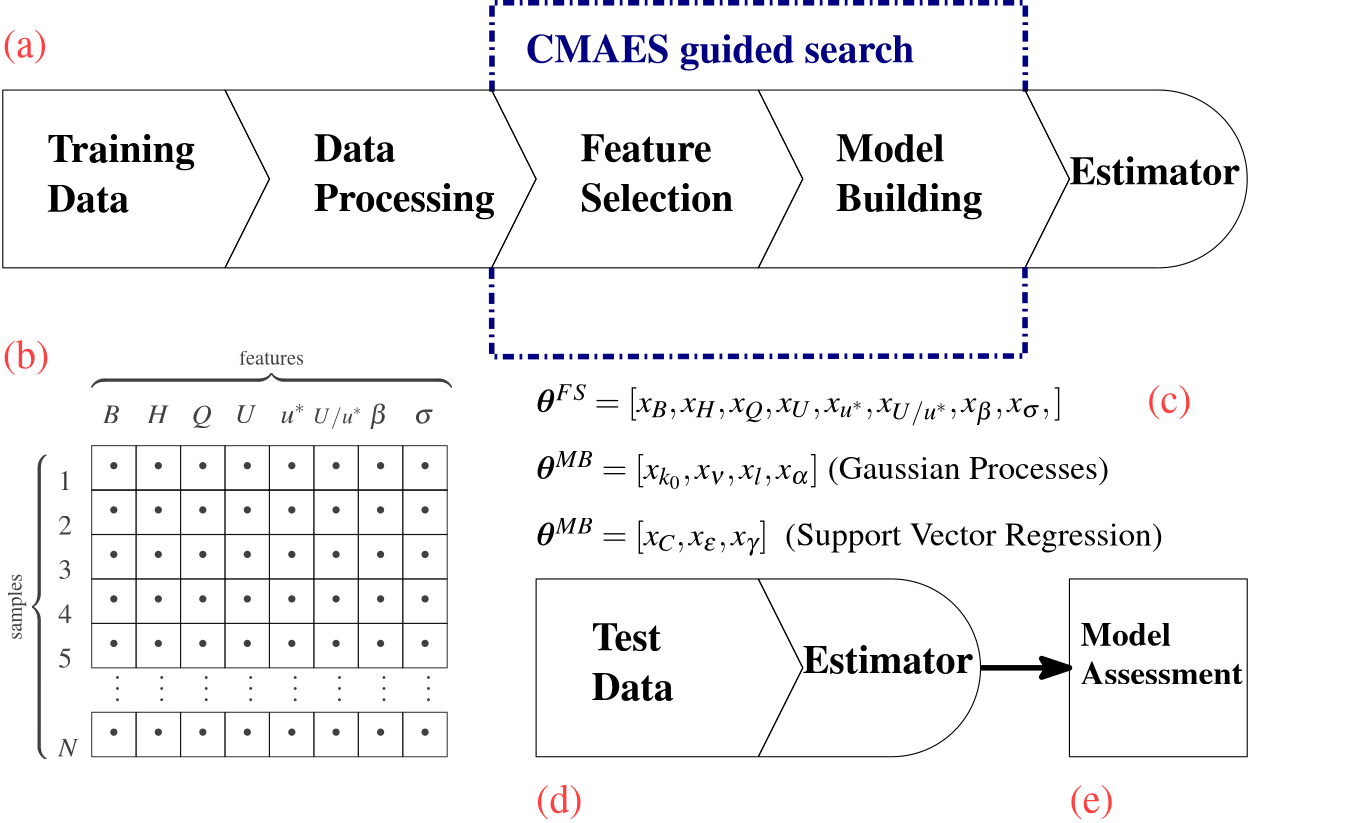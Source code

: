 <?xml version="1.0"?>
<!DOCTYPE ipe SYSTEM "ipe.dtd">
<ipe version="70206" creator="Ipe 7.2.7">
<info created="D:20200417224646" modified="D:20200711222552"/>
<preamble>\usepackage{times}
\usepackage{bm}
\usepackage{amsmath,mathptmx,amssymb}

\newcommand{\x}{\mathbf{x}}
</preamble>
<ipestyle name="basic">
<symbol name="arrow/arc(spx)">
<path stroke="sym-stroke" fill="sym-stroke" pen="sym-pen">
0 0 m
-1 0.333 l
-1 -0.333 l
h
</path>
</symbol>
<symbol name="arrow/farc(spx)">
<path stroke="sym-stroke" fill="white" pen="sym-pen">
0 0 m
-1 0.333 l
-1 -0.333 l
h
</path>
</symbol>
<symbol name="arrow/ptarc(spx)">
<path stroke="sym-stroke" fill="sym-stroke" pen="sym-pen">
0 0 m
-1 0.333 l
-0.8 0 l
-1 -0.333 l
h
</path>
</symbol>
<symbol name="arrow/fptarc(spx)">
<path stroke="sym-stroke" fill="white" pen="sym-pen">
0 0 m
-1 0.333 l
-0.8 0 l
-1 -0.333 l
h
</path>
</symbol>
<symbol name="mark/circle(sx)" transformations="translations">
<path fill="sym-stroke">
0.6 0 0 0.6 0 0 e
0.4 0 0 0.4 0 0 e
</path>
</symbol>
<symbol name="mark/disk(sx)" transformations="translations">
<path fill="sym-stroke">
0.6 0 0 0.6 0 0 e
</path>
</symbol>
<symbol name="mark/fdisk(sfx)" transformations="translations">
<group>
<path fill="sym-fill">
0.5 0 0 0.5 0 0 e
</path>
<path fill="sym-stroke" fillrule="eofill">
0.6 0 0 0.6 0 0 e
0.4 0 0 0.4 0 0 e
</path>
</group>
</symbol>
<symbol name="mark/box(sx)" transformations="translations">
<path fill="sym-stroke" fillrule="eofill">
-0.6 -0.6 m
0.6 -0.6 l
0.6 0.6 l
-0.6 0.6 l
h
-0.4 -0.4 m
0.4 -0.4 l
0.4 0.4 l
-0.4 0.4 l
h
</path>
</symbol>
<symbol name="mark/square(sx)" transformations="translations">
<path fill="sym-stroke">
-0.6 -0.6 m
0.6 -0.6 l
0.6 0.6 l
-0.6 0.6 l
h
</path>
</symbol>
<symbol name="mark/fsquare(sfx)" transformations="translations">
<group>
<path fill="sym-fill">
-0.5 -0.5 m
0.5 -0.5 l
0.5 0.5 l
-0.5 0.5 l
h
</path>
<path fill="sym-stroke" fillrule="eofill">
-0.6 -0.6 m
0.6 -0.6 l
0.6 0.6 l
-0.6 0.6 l
h
-0.4 -0.4 m
0.4 -0.4 l
0.4 0.4 l
-0.4 0.4 l
h
</path>
</group>
</symbol>
<symbol name="mark/cross(sx)" transformations="translations">
<group>
<path fill="sym-stroke">
-0.43 -0.57 m
0.57 0.43 l
0.43 0.57 l
-0.57 -0.43 l
h
</path>
<path fill="sym-stroke">
-0.43 0.57 m
0.57 -0.43 l
0.43 -0.57 l
-0.57 0.43 l
h
</path>
</group>
</symbol>
<symbol name="arrow/fnormal(spx)">
<path stroke="sym-stroke" fill="white" pen="sym-pen">
0 0 m
-1 0.333 l
-1 -0.333 l
h
</path>
</symbol>
<symbol name="arrow/pointed(spx)">
<path stroke="sym-stroke" fill="sym-stroke" pen="sym-pen">
0 0 m
-1 0.333 l
-0.8 0 l
-1 -0.333 l
h
</path>
</symbol>
<symbol name="arrow/fpointed(spx)">
<path stroke="sym-stroke" fill="white" pen="sym-pen">
0 0 m
-1 0.333 l
-0.8 0 l
-1 -0.333 l
h
</path>
</symbol>
<symbol name="arrow/linear(spx)">
<path stroke="sym-stroke" pen="sym-pen">
-1 0.333 m
0 0 l
-1 -0.333 l
</path>
</symbol>
<symbol name="arrow/fdouble(spx)">
<path stroke="sym-stroke" fill="white" pen="sym-pen">
0 0 m
-1 0.333 l
-1 -0.333 l
h
-1 0 m
-2 0.333 l
-2 -0.333 l
h
</path>
</symbol>
<symbol name="arrow/double(spx)">
<path stroke="sym-stroke" fill="sym-stroke" pen="sym-pen">
0 0 m
-1 0.333 l
-1 -0.333 l
h
-1 0 m
-2 0.333 l
-2 -0.333 l
h
</path>
</symbol>
<pen name="heavier" value="0.8"/>
<pen name="fat" value="1.2"/>
<pen name="ultrafat" value="2"/>
<symbolsize name="large" value="5"/>
<symbolsize name="small" value="2"/>
<symbolsize name="tiny" value="1.1"/>
<arrowsize name="large" value="10"/>
<arrowsize name="small" value="5"/>
<arrowsize name="tiny" value="3"/>
<color name="red" value="1 0 0"/>
<color name="green" value="0 1 0"/>
<color name="blue" value="0 0 1"/>
<color name="yellow" value="1 1 0"/>
<color name="orange" value="1 0.647 0"/>
<color name="gold" value="1 0.843 0"/>
<color name="purple" value="0.627 0.125 0.941"/>
<color name="gray" value="0.745"/>
<color name="brown" value="0.647 0.165 0.165"/>
<color name="navy" value="0 0 0.502"/>
<color name="pink" value="1 0.753 0.796"/>
<color name="seagreen" value="0.18 0.545 0.341"/>
<color name="turquoise" value="0.251 0.878 0.816"/>
<color name="violet" value="0.933 0.51 0.933"/>
<color name="darkblue" value="0 0 0.545"/>
<color name="darkcyan" value="0 0.545 0.545"/>
<color name="darkgray" value="0.663"/>
<color name="darkgreen" value="0 0.392 0"/>
<color name="darkmagenta" value="0.545 0 0.545"/>
<color name="darkorange" value="1 0.549 0"/>
<color name="darkred" value="0.545 0 0"/>
<color name="lightblue" value="0.678 0.847 0.902"/>
<color name="lightcyan" value="0.878 1 1"/>
<color name="lightgray" value="0.827"/>
<color name="lightgreen" value="0.565 0.933 0.565"/>
<color name="lightyellow" value="1 1 0.878"/>
<dashstyle name="dashed" value="[4] 0"/>
<dashstyle name="dotted" value="[1 3] 0"/>
<dashstyle name="dash dotted" value="[4 2 1 2] 0"/>
<dashstyle name="dash dot dotted" value="[4 2 1 2 1 2] 0"/>
<textsize name="large" value="\large"/>
<textsize name="small" value="\small"/>
<textsize name="tiny" value="\tiny"/>
<textsize name="Large" value="\Large"/>
<textsize name="LARGE" value="\LARGE"/>
<textsize name="huge" value="\huge"/>
<textsize name="Huge" value="\Huge"/>
<textsize name="footnote" value="\footnotesize"/>
<textstyle name="center" begin="\begin{center}" end="\end{center}"/>
<textstyle name="itemize" begin="\begin{itemize}" end="\end{itemize}"/>
<textstyle name="item" begin="\begin{itemize}\item{}" end="\end{itemize}"/>
<gridsize name="4 pts" value="4"/>
<gridsize name="8 pts (~3 mm)" value="8"/>
<gridsize name="16 pts (~6 mm)" value="16"/>
<gridsize name="32 pts (~12 mm)" value="32"/>
<gridsize name="10 pts (~3.5 mm)" value="10"/>
<gridsize name="20 pts (~7 mm)" value="20"/>
<gridsize name="14 pts (~5 mm)" value="14"/>
<gridsize name="28 pts (~10 mm)" value="28"/>
<gridsize name="56 pts (~20 mm)" value="56"/>
<anglesize name="90 deg" value="90"/>
<anglesize name="60 deg" value="60"/>
<anglesize name="45 deg" value="45"/>
<anglesize name="30 deg" value="30"/>
<anglesize name="22.5 deg" value="22.5"/>
<opacity name="10%" value="0.1"/>
<opacity name="30%" value="0.3"/>
<opacity name="50%" value="0.5"/>
<opacity name="75%" value="0.75"/>
<tiling name="falling" angle="-60" step="4" width="1"/>
<tiling name="rising" angle="30" step="4" width="1"/>
</ipestyle>
<page>
<layer name="alpha"/>
<view layers="alpha" active="alpha"/>
<text layer="alpha" matrix="1 0 0 1 -112 0" transformations="translations" pos="160 720" stroke="black" type="label" width="0" height="0" depth="0" valign="baseline" size="LARGE"></text>
<text matrix="1 0 0 1 -32 0" transformations="translations" pos="144 720" stroke="black" type="label" width="0" height="0" depth="0" valign="baseline" size="Huge"></text>
<text matrix="1 0 0 1 16 96" transformations="translations" pos="224 624" stroke="black" type="minipage" width="96" height="16.406" depth="11.44" valign="top" size="Large">\bf
Feature

Selection</text>
<text matrix="1 0 0 1 108 96" transformations="translations" pos="224 624" stroke="black" type="minipage" width="96" height="17.73" depth="12.77" valign="top" size="Large">\bf
Model

Building</text>
<text matrix="1 0 0 1 192 88" transformations="translations" pos="224 624" stroke="black" type="minipage" width="96" height="7.535" depth="2.55" valign="top" size="Large">\bf
Estimator</text>
<text matrix="1 0 0 1 -176 96" transformations="translations" pos="224 624" stroke="black" type="minipage" width="96" height="16.488" depth="11.53" valign="top" size="Large">{\bf
Training

Data
}</text>
<text matrix="1 0 0 1 20 -80" transformations="translations" pos="224 624" stroke="black" type="minipage" width="96" height="16.371" depth="11.41" valign="top" size="Large">\bf
Test

Data</text>
<text matrix="1 0 0 1 196 -80" transformations="translations" pos="224 624" stroke="black" type="minipage" width="96" height="13.565" depth="8.59" valign="top" size="large">\bf
Model

Assessment</text>
<text matrix="1 0 0 1 -80 96" transformations="translations" pos="224 624" stroke="black" type="minipage" width="96" height="17.73" depth="12.77" valign="top" size="Large">\bf
Data

Processing</text>
<path matrix="1 0 0 1 48 0" stroke="black" opacity="75%">
16 608 m
16 592 l
32 592 l
32 608 l
h
</path>
<path matrix="1 0 0 1 48 0" stroke="black" opacity="75%">
16 592 m
16 592 l
32 592 l
32 592 l
h
</path>
<path matrix="1 0 0 1 48 -16" stroke="black" opacity="75%">
16 608 m
16 592 l
32 592 l
32 608 l
h
</path>
<path matrix="1 0 0 1 48 -32" stroke="black" opacity="75%">
16 608 m
16 592 l
32 592 l
32 608 l
h
</path>
<path matrix="1 0 0 1 48 -48" stroke="black" opacity="75%">
16 608 m
16 592 l
32 592 l
32 608 l
h
</path>
<path matrix="1 0 0 1 48 -64" stroke="black" opacity="75%">
16 608 m
16 592 l
32 592 l
32 608 l
h
</path>
<path matrix="1 0 0 1 48 -96" stroke="black" opacity="75%">
16 608 m
16 592 l
32 592 l
32 608 l
h
</path>
<text matrix="1 0 0 1 24 -28" transformations="translations" pos="48 544" stroke="black" type="label" width="2.491" height="14.958" depth="0.11" valign="baseline" style="math" opacity="75%">\vdots</text>
<path matrix="1 0 0 1 64 0" stroke="black" opacity="75%">
16 608 m
16 592 l
32 592 l
32 608 l
h
</path>
<path matrix="1 0 0 1 64 0" stroke="black" opacity="75%">
16 592 m
16 592 l
32 592 l
32 592 l
h
</path>
<path matrix="1 0 0 1 64 -16" stroke="black" opacity="75%">
16 608 m
16 592 l
32 592 l
32 608 l
h
</path>
<path matrix="1 0 0 1 64 -32" stroke="black" opacity="75%">
16 608 m
16 592 l
32 592 l
32 608 l
h
</path>
<path matrix="1 0 0 1 64 -48" stroke="black" opacity="75%">
16 608 m
16 592 l
32 592 l
32 608 l
h
</path>
<path matrix="1 0 0 1 64 -64" stroke="black" opacity="75%">
16 608 m
16 592 l
32 592 l
32 608 l
h
</path>
<path matrix="1 0 0 1 64 -96" stroke="black" opacity="75%">
16 608 m
16 592 l
32 592 l
32 608 l
h
</path>
<text matrix="1 0 0 1 40 -28" transformations="translations" pos="48 544" stroke="black" type="label" width="2.491" height="14.958" depth="0.11" valign="baseline" style="math" opacity="75%">\vdots</text>
<path matrix="1 0 0 1 80 0" stroke="black" opacity="75%">
16 608 m
16 592 l
32 592 l
32 608 l
h
</path>
<path matrix="1 0 0 1 80 0" stroke="black" opacity="75%">
16 592 m
16 592 l
32 592 l
32 592 l
h
</path>
<path matrix="1 0 0 1 80 -16" stroke="black" opacity="75%">
16 608 m
16 592 l
32 592 l
32 608 l
h
</path>
<path matrix="1 0 0 1 80 -32" stroke="black" opacity="75%">
16 608 m
16 592 l
32 592 l
32 608 l
h
</path>
<path matrix="1 0 0 1 80 -48" stroke="black" opacity="75%">
16 608 m
16 592 l
32 592 l
32 608 l
h
</path>
<path matrix="1 0 0 1 80 -64" stroke="black" opacity="75%">
16 608 m
16 592 l
32 592 l
32 608 l
h
</path>
<path matrix="1 0 0 1 80 -96" stroke="black" opacity="75%">
16 608 m
16 592 l
32 592 l
32 608 l
h
</path>
<text matrix="1 0 0 1 56 -28" transformations="translations" pos="48 544" stroke="black" type="label" width="2.491" height="14.958" depth="0.11" valign="baseline" style="math" opacity="75%">\vdots</text>
<path matrix="1 0 0 1 96 0" stroke="black" opacity="75%">
16 608 m
16 592 l
32 592 l
32 608 l
h
</path>
<path matrix="1 0 0 1 96 0" stroke="black" opacity="75%">
16 592 m
16 592 l
32 592 l
32 592 l
h
</path>
<path matrix="1 0 0 1 96 -16" stroke="black" opacity="75%">
16 608 m
16 592 l
32 592 l
32 608 l
h
</path>
<path matrix="1 0 0 1 96 -32" stroke="black" opacity="75%">
16 608 m
16 592 l
32 592 l
32 608 l
h
</path>
<path matrix="1 0 0 1 96 -48" stroke="black" opacity="75%">
16 608 m
16 592 l
32 592 l
32 608 l
h
</path>
<path matrix="1 0 0 1 96 -64" stroke="black" opacity="75%">
16 608 m
16 592 l
32 592 l
32 608 l
h
</path>
<path matrix="1 0 0 1 96 -96" stroke="black" opacity="75%">
16 608 m
16 592 l
32 592 l
32 608 l
h
</path>
<text matrix="1 0 0 1 72 -28" transformations="translations" pos="48 544" stroke="black" type="label" width="2.491" height="14.958" depth="0.11" valign="baseline" style="math" opacity="75%">\vdots</text>
<path matrix="1 0 0 1 112 0" stroke="black" opacity="75%">
16 608 m
16 592 l
32 592 l
32 608 l
h
</path>
<path matrix="1 0 0 1 112 0" stroke="black" opacity="75%">
16 592 m
16 592 l
32 592 l
32 592 l
h
</path>
<path matrix="1 0 0 1 112 -16" stroke="black" opacity="75%">
16 608 m
16 592 l
32 592 l
32 608 l
h
</path>
<path matrix="1 0 0 1 112 -32" stroke="black" opacity="75%">
16 608 m
16 592 l
32 592 l
32 608 l
h
</path>
<path matrix="1 0 0 1 112 -48" stroke="black" opacity="75%">
16 608 m
16 592 l
32 592 l
32 608 l
h
</path>
<path matrix="1 0 0 1 112 -64" stroke="black" opacity="75%">
16 608 m
16 592 l
32 592 l
32 608 l
h
</path>
<path matrix="1 0 0 1 112 -96" stroke="black" opacity="75%">
16 608 m
16 592 l
32 592 l
32 608 l
h
</path>
<text matrix="1 0 0 1 88 -28" transformations="translations" pos="48 544" stroke="black" type="label" width="2.491" height="14.958" depth="0.11" valign="baseline" style="math" opacity="75%">\vdots</text>
<path matrix="1 0 0 1 128 0" stroke="black" opacity="75%">
16 608 m
16 592 l
32 592 l
32 608 l
h
</path>
<path matrix="1 0 0 1 128 0" stroke="black" opacity="75%">
16 592 m
16 592 l
32 592 l
32 592 l
h
</path>
<path matrix="1 0 0 1 128 -16" stroke="black" opacity="75%">
16 608 m
16 592 l
32 592 l
32 608 l
h
</path>
<path matrix="1 0 0 1 128 -32" stroke="black" opacity="75%">
16 608 m
16 592 l
32 592 l
32 608 l
h
</path>
<path matrix="1 0 0 1 128 -48" stroke="black" opacity="75%">
16 608 m
16 592 l
32 592 l
32 608 l
h
</path>
<path matrix="1 0 0 1 128 -64" stroke="black" opacity="75%">
16 608 m
16 592 l
32 592 l
32 608 l
h
</path>
<path matrix="1 0 0 1 128 -96" stroke="black" opacity="75%">
16 608 m
16 592 l
32 592 l
32 608 l
h
</path>
<text matrix="1 0 0 1 104 -28" transformations="translations" pos="48 544" stroke="black" type="label" width="2.491" height="14.958" depth="0.11" valign="baseline" style="math" opacity="75%">\vdots</text>
<path matrix="1 0 0 1 144 0" stroke="black" opacity="75%">
16 608 m
16 592 l
32 592 l
32 608 l
h
</path>
<path matrix="1 0 0 1 144 0" stroke="black" opacity="75%">
16 592 m
16 592 l
32 592 l
32 592 l
h
</path>
<path matrix="1 0 0 1 144 -16" stroke="black" opacity="75%">
16 608 m
16 592 l
32 592 l
32 608 l
h
</path>
<path matrix="1 0 0 1 144 -32" stroke="black" opacity="75%">
16 608 m
16 592 l
32 592 l
32 608 l
h
</path>
<path matrix="1 0 0 1 144 -48" stroke="black" opacity="75%">
16 608 m
16 592 l
32 592 l
32 608 l
h
</path>
<path matrix="1 0 0 1 144 -64" stroke="black" opacity="75%">
16 608 m
16 592 l
32 592 l
32 608 l
h
</path>
<path matrix="1 0 0 1 144 -96" stroke="black" opacity="75%">
16 608 m
16 592 l
32 592 l
32 608 l
h
</path>
<text matrix="1 0 0 1 120 -28" transformations="translations" pos="48 544" stroke="black" type="label" width="2.491" height="14.958" depth="0.11" valign="baseline" style="math" opacity="75%">\vdots</text>
<path matrix="1 0 0 1 160 0" stroke="black" opacity="75%">
16 608 m
16 592 l
32 592 l
32 608 l
h
</path>
<path matrix="1 0 0 1 160 0" stroke="black" opacity="75%">
16 592 m
16 592 l
32 592 l
32 592 l
h
</path>
<path matrix="1 0 0 1 160 -16" stroke="black" opacity="75%">
16 608 m
16 592 l
32 592 l
32 608 l
h
</path>
<path matrix="1 0 0 1 160 -32" stroke="black" opacity="75%">
16 608 m
16 592 l
32 592 l
32 608 l
h
</path>
<path matrix="1 0 0 1 160 -48" stroke="black" opacity="75%">
16 608 m
16 592 l
32 592 l
32 608 l
h
</path>
<path matrix="1 0 0 1 160 -64" stroke="black" opacity="75%">
16 608 m
16 592 l
32 592 l
32 608 l
h
</path>
<path matrix="1 0 0 1 160 -96" stroke="black" opacity="75%">
16 608 m
16 592 l
32 592 l
32 608 l
h
</path>
<text matrix="1 0 0 1 136 -28" transformations="translations" pos="48 544" stroke="black" type="label" width="2.491" height="14.958" depth="0.11" valign="baseline" style="math" opacity="75%">\vdots</text>
<text matrix="1 0 0 1 -104 0" transformations="translations" pos="156 592" stroke="black" type="label" width="4.981" height="6.794" depth="0" valign="baseline" opacity="75%">1</text>
<text matrix="1 0 0 1 -104 -16" transformations="translations" pos="156 592" stroke="black" type="label" width="4.981" height="6.794" depth="0" valign="baseline" opacity="75%">2</text>
<text matrix="1 0 0 1 -104 -32" transformations="translations" pos="156 592" stroke="black" type="label" width="4.981" height="6.804" depth="0.13" valign="baseline" opacity="75%">3</text>
<text matrix="1 0 0 1 -104 -48" transformations="translations" pos="156 592" stroke="black" type="label" width="4.981" height="6.794" depth="0" valign="baseline" opacity="75%">4</text>
<text matrix="1 0 0 1 -104 -64" transformations="translations" pos="156 592" stroke="black" type="label" width="4.981" height="6.804" depth="0.13" valign="baseline" opacity="75%">5</text>
<text matrix="1 0 0 1 -104 -96" transformations="translations" pos="156 592" stroke="black" type="label" width="7.243" height="6.475" depth="0.16" valign="baseline" style="math" opacity="75%">N</text>
<text matrix="1 0 0 1 -92 -8" transformations="translations" pos="160 624" stroke="black" type="label" width="6.087" height="6.466" depth="0" valign="baseline" style="math" opacity="75%">B</text>
<text matrix="1 0 0 1 -76 -8" transformations="translations" pos="160 624" stroke="black" type="label" width="7.89" height="6.466" depth="0" valign="baseline" style="math" opacity="75%">H</text>
<text matrix="1 0 0 1 -60 -8" transformations="translations" pos="160 624" stroke="black" type="label" width="7.193" height="6.698" depth="1.81" valign="baseline" style="math" opacity="75%">Q</text>
<text matrix="1 0 0 1 -44 -8" transformations="translations" pos="160 624" stroke="black" type="label" width="7.621" height="6.475" depth="0.16" valign="baseline" style="math" opacity="75%">U</text>
<text matrix="1 0 0 1 -16 -8" transformations="translations" pos="160 624" stroke="black" type="label" width="17.554" height="5.936" depth="1.99" valign="baseline" size="footnote" style="math" opacity="75%">U/u^*</text>
<text matrix="1 0 0 1 -28 -8" transformations="translations" pos="160 624" stroke="black" type="label" width="9.166" height="7.047" depth="0.1" valign="baseline" style="math" opacity="75%">u^*</text>
<text matrix="1 0 0 1 4 -8" transformations="translations" pos="160 624" stroke="black" type="label" width="6.695" height="7.424" depth="2.24" valign="baseline" style="math" opacity="75%">\beta</text>
<text matrix="1 0 0 1 20 -8" transformations="translations" pos="160 624" stroke="black" type="label" width="7.083" height="4.921" depth="0.2" valign="baseline" style="math" opacity="75%">\sigma</text>
<path matrix="1 0 0 1 24.1138 -56.5769" stroke="navy" fill="1" dash="dash dotted" pen="ultrafat">
184 792 m
184 824 l
376 824 l
376 792 l
</path>
<text matrix="1 0 0 1 -3.80683 131.896" transformations="translations" pos="224 624" stroke="navy" type="minipage" width="166" height="8.894" depth="3.91" valign="top" size="Large">\bf
CMAES guided search</text>
<path matrix="1 0 0 1 32 16" stroke="black" pen="ultrafat" arrow="pointed/large">
352 512 m
384 512 l
</path>
<text matrix="1 0 0 1 0 -52" transformations="translations" pos="224 672" stroke="black" type="label" width="192.756" height="10.359" depth="4.81" valign="baseline" size="large">$\bm{\theta}^{FS} = [ x_{B}, x_{H}, x_{Q}, x_{U}, x_{u^*}, x_{U/u^*}, x_{\beta}, x_{\sigma}, ]$
</text>
<text matrix="1 0 0 1 -208 -12" transformations="translations" pos="432 608" stroke="black" type="label" width="206.262" height="10.159" depth="3.75" valign="baseline" size="large" style="math">\bm{\theta}^{MB} = [ x_{k_0}, x_{\nu}, x_{l}, x_{\alpha} ] \text{ (Gaussian Processes)}</text>
<text matrix="1 0 0 1 -208 -20" transformations="translations" pos="432 592" stroke="black" type="label" width="225.595" height="10.164" depth="3.81" valign="baseline" size="large">
$\bm{\theta}^{MB} = [ x_{C}, x_{\epsilon}, x_{\gamma}] $ \text{ (Support Vector Regression)}</text>
<path stroke="black">
32 736 m
112 736 l
128 704 l
112 672 l
32 672 l
h
</path>
<path stroke="black">
112 736 m
208 736 l
224 704 l
208 672 l
112 672 l
128 704 l
128 704 l
h
</path>
<path matrix="1 0 0 1 96 0" stroke="black">
112 736 m
208 736 l
224 704 l
208 672 l
112 672 l
128 704 l
128 704 l
h
</path>
<path matrix="1 0 0 1 192 0" stroke="black">
112 736 m
208 736 l
224 704 l
208 672 l
112 672 l
128 704 l
128 704 l
h
</path>
<path matrix="1 0 0 1 192 -176" stroke="black">
32 736 m
112 736 l
128 704 l
112 672 l
32 672 l
h
</path>
<path matrix="1 0 0 1 -16 0" stroke="black">
464 736 m
32 0 0 -32 464 704 464 672 a
</path>
<path stroke="black">
448 736 m
400 736 l
416 704 l
400 672 l
448 672 l
</path>
<text matrix="1 0 0 1 96 -88" transformations="translations" pos="224 624" stroke="black" type="minipage" width="96" height="7.535" depth="2.55" valign="top" size="Large">\bf
Estimator</text>
<path matrix="1 0 0 1 -112 -176" stroke="black">
464 736 m
32 0 0 -32 464 704 464 672 a
</path>
<path matrix="1 0 0 1 -96 -176" stroke="black">
448 736 m
400 736 l
416 704 l
400 672 l
448 672 l
</path>
<path matrix="1 0 0 1 32 16" stroke="black">
384 544 m
384 480 l
448 480 l
448 544 l
h
</path>
<path matrix="-0.999999 -0.00129723 0.00129723 -0.999999 582.957 1464.5" stroke="navy" dash="dash dotted" pen="ultrafat">
184 792 m
184 824 l
376 824 l
376 792 l
</path>
<text matrix="1 0 0 1 -44 176" transformations="translations" pos="108 452" stroke="black" type="label" width="129.514" height="15.18" depth="0" valign="baseline" opacity="75%">$\overbrace{\qquad\qquad\qquad\qquad\qquad\qquad\quad}^{\text{features}}$</text>
<text matrix="0.00026022 1 -1 0.00026022 500.652 387.067" transformations="rigid" pos="108 452" stroke="black" type="label" width="109.589" height="15.889" depth="0" valign="baseline" style="math" opacity="75%">\overbrace{\qquad\qquad\qquad\qquad\qquad\quad}^{\text{samples}}</text>
<text transformations="translations" pos="72 600" stroke="black" type="label" width="6.866" height="10.832" depth="0" halign="center" valign="center" size="Huge" opacity="75%">$\cdot$</text>
<text matrix="1 0 0 1 0 -16" transformations="translations" pos="72 600" stroke="black" type="label" width="6.866" height="10.832" depth="0" halign="center" valign="center" size="Huge" style="math" opacity="75%">\cdot</text>
<text matrix="1 0 0 1 0 -32" transformations="translations" pos="72 600" stroke="black" type="label" width="6.866" height="10.832" depth="0" halign="center" valign="center" size="Huge" style="math" opacity="75%">\cdot</text>
<text matrix="1 0 0 1 0 -48" transformations="translations" pos="72 600" stroke="black" type="label" width="6.866" height="10.832" depth="0" halign="center" valign="center" size="Huge" style="math" opacity="75%">\cdot</text>
<text matrix="1 0 0 1 0 -64" transformations="translations" pos="72 600" stroke="black" type="label" width="6.866" height="10.832" depth="0" halign="center" valign="center" size="Huge" style="math" opacity="75%">\cdot</text>
<text matrix="1 0 0 1 0 -96" transformations="translations" pos="72 600" stroke="black" type="label" width="6.866" height="10.832" depth="0" halign="center" valign="center" size="Huge" style="math" opacity="75%">\cdot</text>
<text matrix="1 0 0 1 16 0" transformations="translations" pos="72 600" stroke="black" type="label" width="6.866" height="10.832" depth="0" halign="center" valign="center" size="Huge" style="math" opacity="75%">\cdot</text>
<text matrix="1 0 0 1 16 -16" transformations="translations" pos="72 600" stroke="black" type="label" width="6.866" height="10.832" depth="0" halign="center" valign="center" size="Huge" style="math" opacity="75%">\cdot</text>
<text matrix="1 0 0 1 16 -32" transformations="translations" pos="72 600" stroke="black" type="label" width="6.866" height="10.832" depth="0" halign="center" valign="center" size="Huge" style="math" opacity="75%">\cdot</text>
<text matrix="1 0 0 1 16 -48" transformations="translations" pos="72 600" stroke="black" type="label" width="6.866" height="10.832" depth="0" halign="center" valign="center" size="Huge" style="math" opacity="75%">\cdot</text>
<text matrix="1 0 0 1 16 -64" transformations="translations" pos="72 600" stroke="black" type="label" width="6.866" height="10.832" depth="0" halign="center" valign="center" size="Huge" style="math" opacity="75%">\cdot</text>
<text matrix="1 0 0 1 16 -96" transformations="translations" pos="72 600" stroke="black" type="label" width="6.866" height="10.832" depth="0" halign="center" valign="center" size="Huge" style="math" opacity="75%">\cdot</text>
<text matrix="1 0 0 1 112 0" transformations="translations" pos="72 600" stroke="black" type="label" width="6.866" height="10.832" depth="0" halign="center" valign="center" size="Huge" style="math" opacity="75%">\cdot</text>
<text matrix="1 0 0 1 112 -16" transformations="translations" pos="72 600" stroke="black" type="label" width="6.866" height="10.832" depth="0" halign="center" valign="center" size="Huge" style="math" opacity="75%">\cdot</text>
<text matrix="1 0 0 1 112 -32" transformations="translations" pos="72 600" stroke="black" type="label" width="6.866" height="10.832" depth="0" halign="center" valign="center" size="Huge" style="math" opacity="75%">\cdot</text>
<text matrix="1 0 0 1 112 -48" transformations="translations" pos="72 600" stroke="black" type="label" width="6.866" height="10.832" depth="0" halign="center" valign="center" size="Huge" style="math" opacity="75%">\cdot</text>
<text matrix="1 0 0 1 112 -64" transformations="translations" pos="72 600" stroke="black" type="label" width="6.866" height="10.832" depth="0" halign="center" valign="center" size="Huge" style="math" opacity="75%">\cdot</text>
<text matrix="1 0 0 1 112 -96" transformations="translations" pos="72 600" stroke="black" type="label" width="6.866" height="10.832" depth="0" halign="center" valign="center" size="Huge" style="math" opacity="75%">\cdot</text>
<text matrix="1 0 0 1 96 0" transformations="translations" pos="72 600" stroke="black" type="label" width="6.866" height="10.832" depth="0" halign="center" valign="center" size="Huge" style="math" opacity="75%">\cdot</text>
<text matrix="1 0 0 1 96 -16" transformations="translations" pos="72 600" stroke="black" type="label" width="6.866" height="10.832" depth="0" halign="center" valign="center" size="Huge" style="math" opacity="75%">\cdot</text>
<text matrix="1 0 0 1 96 -32" transformations="translations" pos="72 600" stroke="black" type="label" width="6.866" height="10.832" depth="0" halign="center" valign="center" size="Huge" style="math" opacity="75%">\cdot</text>
<text matrix="1 0 0 1 96 -48" transformations="translations" pos="72 600" stroke="black" type="label" width="6.866" height="10.832" depth="0" halign="center" valign="center" size="Huge" style="math" opacity="75%">\cdot</text>
<text matrix="1 0 0 1 96 -64" transformations="translations" pos="72 600" stroke="black" type="label" width="6.866" height="10.832" depth="0" halign="center" valign="center" size="Huge" style="math" opacity="75%">\cdot</text>
<text matrix="1 0 0 1 96 -96" transformations="translations" pos="72 600" stroke="black" type="label" width="6.866" height="10.832" depth="0" halign="center" valign="center" size="Huge" style="math" opacity="75%">\cdot</text>
<text matrix="1 0 0 1 80 0" transformations="translations" pos="72 600" stroke="black" type="label" width="6.866" height="10.832" depth="0" halign="center" valign="center" size="Huge" style="math" opacity="75%">\cdot</text>
<text matrix="1 0 0 1 80 -16" transformations="translations" pos="72 600" stroke="black" type="label" width="6.866" height="10.832" depth="0" halign="center" valign="center" size="Huge" style="math" opacity="75%">\cdot</text>
<text matrix="1 0 0 1 80 -32" transformations="translations" pos="72 600" stroke="black" type="label" width="6.866" height="10.832" depth="0" halign="center" valign="center" size="Huge" style="math" opacity="75%">\cdot</text>
<text matrix="1 0 0 1 80 -48" transformations="translations" pos="72 600" stroke="black" type="label" width="6.866" height="10.832" depth="0" halign="center" valign="center" size="Huge" style="math" opacity="75%">\cdot</text>
<text matrix="1 0 0 1 80 -64" transformations="translations" pos="72 600" stroke="black" type="label" width="6.866" height="10.832" depth="0" halign="center" valign="center" size="Huge" style="math" opacity="75%">\cdot</text>
<text matrix="1 0 0 1 80 -96" transformations="translations" pos="72 600" stroke="black" type="label" width="6.866" height="10.832" depth="0" halign="center" valign="center" size="Huge" style="math" opacity="75%">\cdot</text>
<text matrix="1 0 0 1 64 0" transformations="translations" pos="72 600" stroke="black" type="label" width="6.866" height="10.832" depth="0" halign="center" valign="center" size="Huge" style="math" opacity="75%">\cdot</text>
<text matrix="1 0 0 1 64 -16" transformations="translations" pos="72 600" stroke="black" type="label" width="6.866" height="10.832" depth="0" halign="center" valign="center" size="Huge" style="math" opacity="75%">\cdot</text>
<text matrix="1 0 0 1 64 -32" transformations="translations" pos="72 600" stroke="black" type="label" width="6.866" height="10.832" depth="0" halign="center" valign="center" size="Huge" style="math" opacity="75%">\cdot</text>
<text matrix="1 0 0 1 64 -48" transformations="translations" pos="72 600" stroke="black" type="label" width="6.866" height="10.832" depth="0" halign="center" valign="center" size="Huge" style="math" opacity="75%">\cdot</text>
<text matrix="1 0 0 1 64 -64" transformations="translations" pos="72 600" stroke="black" type="label" width="6.866" height="10.832" depth="0" halign="center" valign="center" size="Huge" style="math" opacity="75%">\cdot</text>
<text matrix="1 0 0 1 64 -96" transformations="translations" pos="72 600" stroke="black" type="label" width="6.866" height="10.832" depth="0" halign="center" valign="center" size="Huge" style="math" opacity="75%">\cdot</text>
<text matrix="1 0 0 1 48 0" transformations="translations" pos="72 600" stroke="black" type="label" width="6.866" height="10.832" depth="0" halign="center" valign="center" size="Huge" style="math" opacity="75%">\cdot</text>
<text matrix="1 0 0 1 48 -16" transformations="translations" pos="72 600" stroke="black" type="label" width="6.866" height="10.832" depth="0" halign="center" valign="center" size="Huge" style="math" opacity="75%">\cdot</text>
<text matrix="1 0 0 1 48 -32" transformations="translations" pos="72 600" stroke="black" type="label" width="6.866" height="10.832" depth="0" halign="center" valign="center" size="Huge" style="math" opacity="75%">\cdot</text>
<text matrix="1 0 0 1 48 -48" transformations="translations" pos="72 600" stroke="black" type="label" width="6.866" height="10.832" depth="0" halign="center" valign="center" size="Huge" style="math" opacity="75%">\cdot</text>
<text matrix="1 0 0 1 48 -64" transformations="translations" pos="72 600" stroke="black" type="label" width="6.866" height="10.832" depth="0" halign="center" valign="center" size="Huge" style="math" opacity="75%">\cdot</text>
<text matrix="1 0 0 1 48 -96" transformations="translations" pos="72 600" stroke="black" type="label" width="6.866" height="10.832" depth="0" halign="center" valign="center" size="Huge" style="math" opacity="75%">\cdot</text>
<text matrix="1 0 0 1 32 0" transformations="translations" pos="72 600" stroke="black" type="label" width="6.866" height="10.832" depth="0" halign="center" valign="center" size="Huge" style="math" opacity="75%">\cdot</text>
<text matrix="1 0 0 1 32 -16" transformations="translations" pos="72 600" stroke="black" type="label" width="6.866" height="10.832" depth="0" halign="center" valign="center" size="Huge" style="math" opacity="75%">\cdot</text>
<text matrix="1 0 0 1 32 -32" transformations="translations" pos="72 600" stroke="black" type="label" width="6.866" height="10.832" depth="0" halign="center" valign="center" size="Huge" style="math" opacity="75%">\cdot</text>
<text matrix="1 0 0 1 32 -48" transformations="translations" pos="72 600" stroke="black" type="label" width="6.866" height="10.832" depth="0" halign="center" valign="center" size="Huge" style="math" opacity="75%">\cdot</text>
<text matrix="1 0 0 1 32 -64" transformations="translations" pos="72 600" stroke="black" type="label" width="6.866" height="10.832" depth="0" halign="center" valign="center" size="Huge" style="math" opacity="75%">\cdot</text>
<text matrix="1 0 0 1 32 -96" transformations="translations" pos="72 600" stroke="black" type="label" width="6.866" height="10.832" depth="0" halign="center" valign="center" size="Huge" style="math" opacity="75%">\cdot</text>
<text matrix="1 0 0 1 -8 -8" transformations="translations" pos="40 756" stroke="red" type="label" width="15.924" height="9.79" depth="2.54" valign="baseline" size="Large" opacity="75%">(a)</text>
<text transformations="translations" pos="56 760" stroke="black" type="label" width="0" height="0" depth="0" valign="baseline"></text>
<text matrix="1 0 0 1 -8 -120" transformations="translations" pos="40 756" stroke="red" type="label" width="16.728" height="9.79" depth="2.54" valign="baseline" size="Large" opacity="75%">(b)</text>
<text matrix="1 0 0 1 404 -136" transformations="translations" pos="40 756" stroke="red" type="label" width="15.924" height="9.79" depth="2.54" valign="baseline" size="Large" opacity="75%">(c)</text>
<text matrix="1 0 0 1 184 -280" transformations="translations" pos="40 756" stroke="red" type="label" width="16.728" height="9.79" depth="2.54" valign="baseline" size="Large" opacity="75%">(d)</text>
<text matrix="1 0 0 1 376 -280" transformations="translations" pos="40 756" stroke="red" type="label" width="15.924" height="9.79" depth="2.54" valign="baseline" size="Large" opacity="75%">(e)</text>
</page>
</ipe>
